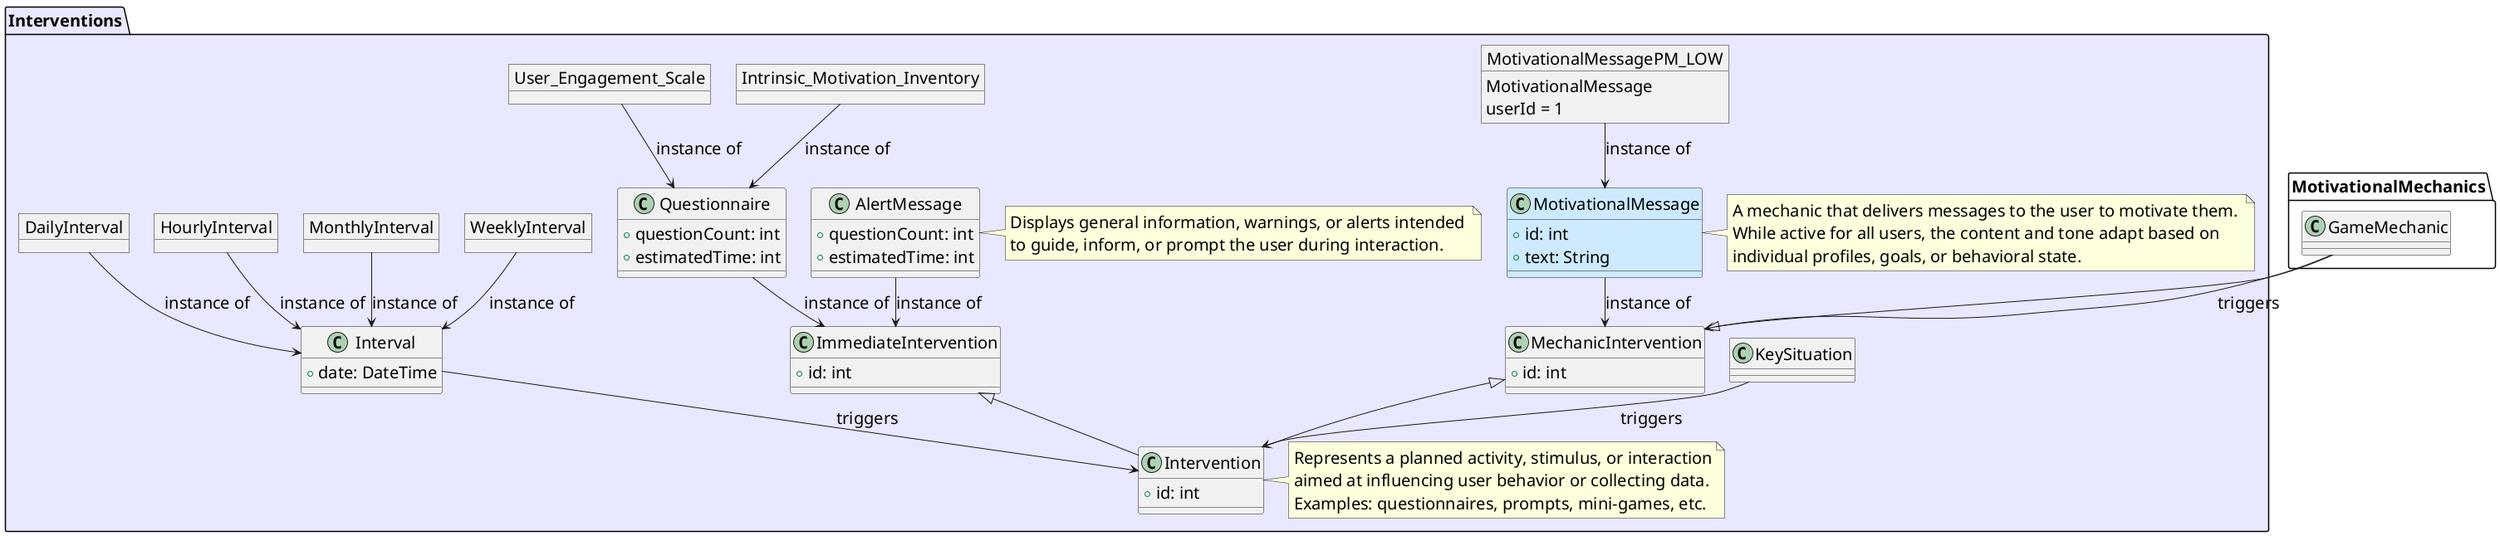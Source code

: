 @startuml
skinparam defaultFontSize 20
skinparam nodesep 30
skinparam ranksep 30


package Interventions #e8e8ffff {
  class Intervention {
    +id: int
  }
  KeySituation --> Intervention: "triggers"
  Interval --> Intervention : "triggers"

  class MechanicIntervention {
    +id: int
  }
    class ImmediateIntervention  {
    +id: int
  }

  ImmediateIntervention  <|-- Intervention 
  MechanicIntervention <|-- Intervention

  note right of Intervention
  Represents a planned activity, stimulus, or interaction
  aimed at influencing user behavior or collecting data.
  Examples: questionnaires, prompts, mini-games, etc.
  end note

  class Questionnaire {
    +questionCount: int
    +estimatedTime: int
  }
  class AlertMessage {
    +questionCount: int
    +estimatedTime: int
  }

  note right of AlertMessage
    Displays general information, warnings, or alerts intended 
    to guide, inform, or prompt the user during interaction.
  end note

  Questionnaire --> ImmediateIntervention  : "instance of"
  AlertMessage --> ImmediateIntervention  : "instance of"

  object Intrinsic_Motivation_Inventory 
  Intrinsic_Motivation_Inventory --> Questionnaire : "instance of"

  object User_Engagement_Scale
  User_Engagement_Scale --> Questionnaire : "instance of"

  class MotivationalMessage #cdeaff {
    +id: int
    +text: String
  }
  
  note right of MotivationalMessage
    A mechanic that delivers messages to the user to motivate them. 
    While active for all users, the content and tone adapt based on 
    individual profiles, goals, or behavioral state.
  end note

  MotivationalMessage --> MechanicIntervention : "instance of"

  object MotivationalMessagePM_LOW
  MotivationalMessagePM_LOW : MotivationalMessage
  MotivationalMessagePM_LOW : userId = 1
  MotivationalMessagePM_LOW --> MotivationalMessage : "instance of"

  class Interval{
    +date: DateTime
  }

  object DailyInterval 
  DailyInterval --> Interval : "instance of"

  object WeeklyInterval 
  WeeklyInterval --> Interval : "instance of"

  object MonthlyInterval
  MonthlyInterval --> Interval : "instance of"

  object HourlyInterval
  HourlyInterval --> Interval : "instance of"
}

MotivationalMechanics.GameMechanic --|>  Interventions.MechanicIntervention 
MotivationalMechanics.GameMechanic --> Interventions.MechanicIntervention : "triggers"
@enduml